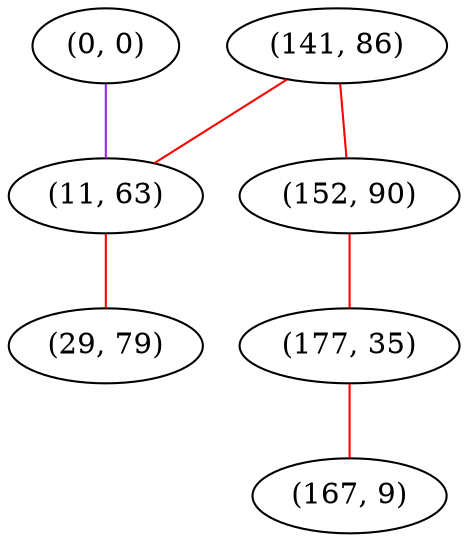 graph "" {
"(141, 86)";
"(0, 0)";
"(11, 63)";
"(152, 90)";
"(177, 35)";
"(29, 79)";
"(167, 9)";
"(141, 86)" -- "(11, 63)"  [color=red, key=0, weight=1];
"(141, 86)" -- "(152, 90)"  [color=red, key=0, weight=1];
"(0, 0)" -- "(11, 63)"  [color=purple, key=0, weight=4];
"(11, 63)" -- "(29, 79)"  [color=red, key=0, weight=1];
"(152, 90)" -- "(177, 35)"  [color=red, key=0, weight=1];
"(177, 35)" -- "(167, 9)"  [color=red, key=0, weight=1];
}
